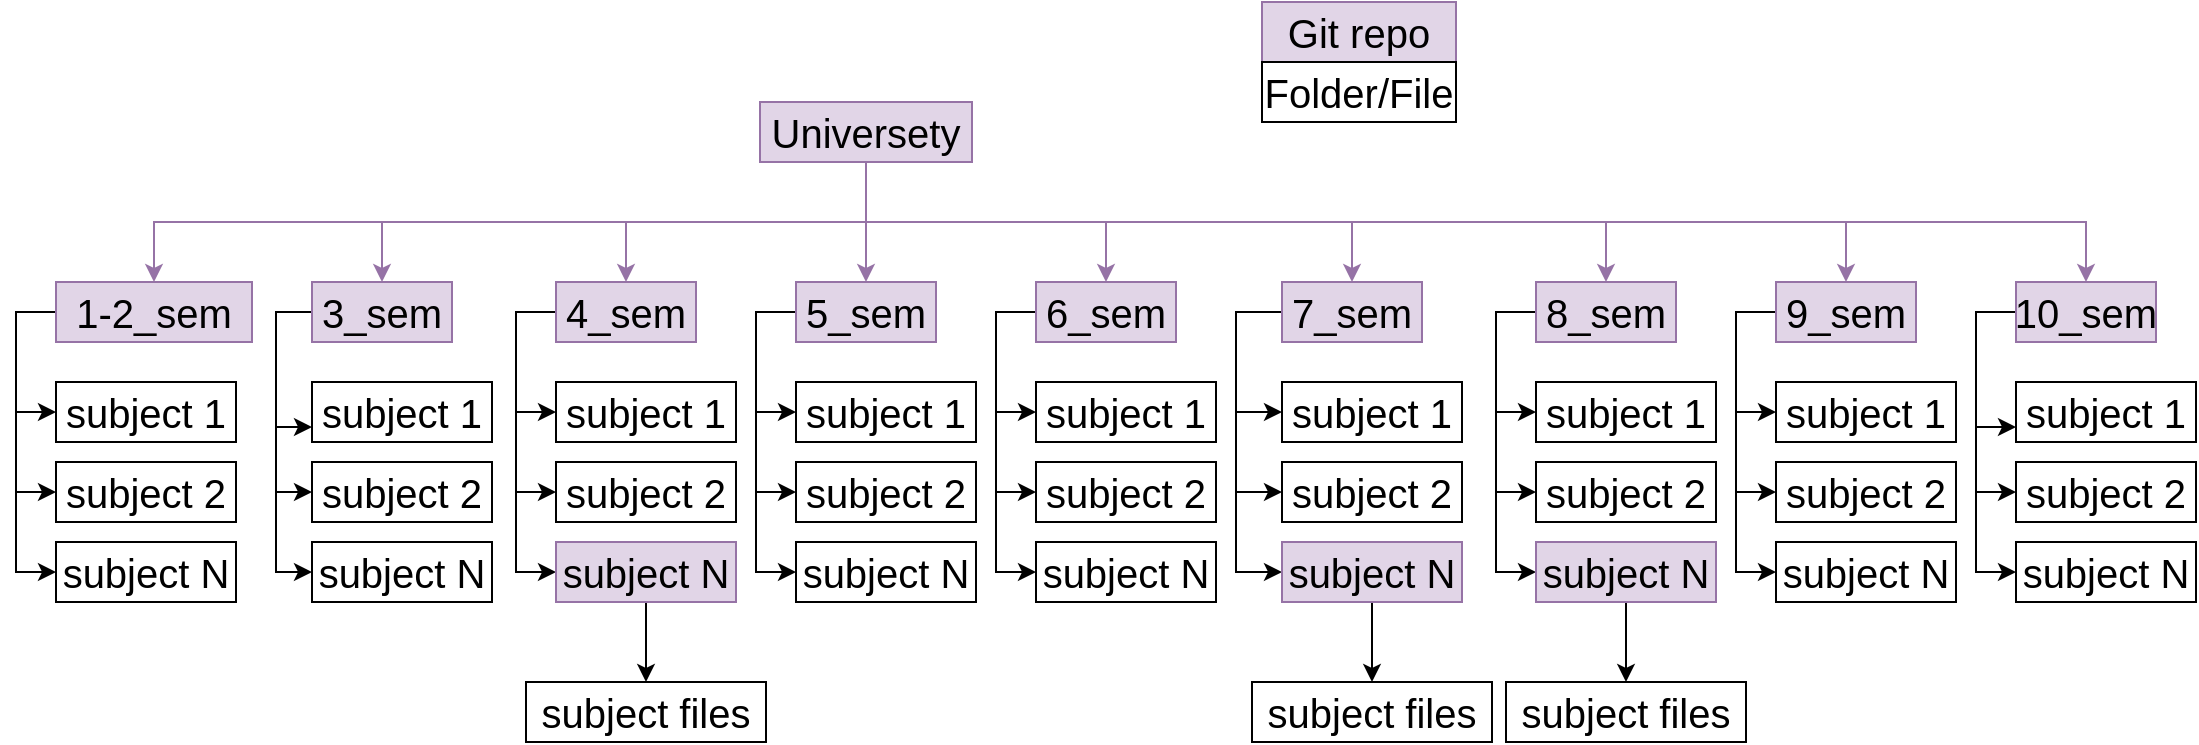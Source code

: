 <mxfile version="14.1.2" type="device"><diagram id="J-REh10-nefrmY9NHI_3" name="Page-1"><mxGraphModel dx="1718" dy="936" grid="1" gridSize="10" guides="1" tooltips="1" connect="1" arrows="1" fold="1" page="1" pageScale="1" pageWidth="827" pageHeight="1169" math="0" shadow="0"><root><mxCell id="0"/><mxCell id="1" parent="0"/><mxCell id="3leBLQGyELkux9umFyXT-14" style="rounded=0;orthogonalLoop=1;jettySize=auto;html=1;entryX=0.5;entryY=0;entryDx=0;entryDy=0;edgeStyle=elbowEdgeStyle;elbow=vertical;fillColor=#e1d5e7;strokeColor=#9673a6;" edge="1" parent="1" source="3leBLQGyELkux9umFyXT-1" target="3leBLQGyELkux9umFyXT-3"><mxGeometry relative="1" as="geometry"/></mxCell><mxCell id="3leBLQGyELkux9umFyXT-15" style="rounded=0;orthogonalLoop=1;jettySize=auto;html=1;entryX=0.5;entryY=0;entryDx=0;entryDy=0;edgeStyle=elbowEdgeStyle;elbow=vertical;fillColor=#e1d5e7;strokeColor=#9673a6;" edge="1" parent="1" source="3leBLQGyELkux9umFyXT-1" target="3leBLQGyELkux9umFyXT-4"><mxGeometry relative="1" as="geometry"/></mxCell><mxCell id="3leBLQGyELkux9umFyXT-16" style="rounded=0;orthogonalLoop=1;jettySize=auto;html=1;entryX=0.5;entryY=0;entryDx=0;entryDy=0;edgeStyle=elbowEdgeStyle;elbow=vertical;fillColor=#e1d5e7;strokeColor=#9673a6;" edge="1" parent="1" source="3leBLQGyELkux9umFyXT-1" target="3leBLQGyELkux9umFyXT-5"><mxGeometry relative="1" as="geometry"/></mxCell><mxCell id="3leBLQGyELkux9umFyXT-17" style="rounded=0;orthogonalLoop=1;jettySize=auto;html=1;entryX=0.5;entryY=0;entryDx=0;entryDy=0;edgeStyle=elbowEdgeStyle;elbow=vertical;fillColor=#e1d5e7;strokeColor=#9673a6;" edge="1" parent="1" source="3leBLQGyELkux9umFyXT-1" target="3leBLQGyELkux9umFyXT-6"><mxGeometry relative="1" as="geometry"/></mxCell><mxCell id="3leBLQGyELkux9umFyXT-18" style="rounded=0;orthogonalLoop=1;jettySize=auto;html=1;entryX=0.5;entryY=0;entryDx=0;entryDy=0;edgeStyle=elbowEdgeStyle;elbow=vertical;fillColor=#e1d5e7;strokeColor=#9673a6;" edge="1" parent="1" source="3leBLQGyELkux9umFyXT-1" target="3leBLQGyELkux9umFyXT-7"><mxGeometry relative="1" as="geometry"/></mxCell><mxCell id="3leBLQGyELkux9umFyXT-19" style="rounded=0;orthogonalLoop=1;jettySize=auto;html=1;entryX=0.5;entryY=0;entryDx=0;entryDy=0;edgeStyle=elbowEdgeStyle;elbow=vertical;fillColor=#e1d5e7;strokeColor=#9673a6;" edge="1" parent="1" source="3leBLQGyELkux9umFyXT-1" target="3leBLQGyELkux9umFyXT-8"><mxGeometry relative="1" as="geometry"/></mxCell><mxCell id="3leBLQGyELkux9umFyXT-20" style="rounded=0;orthogonalLoop=1;jettySize=auto;html=1;entryX=0.5;entryY=0;entryDx=0;entryDy=0;edgeStyle=elbowEdgeStyle;elbow=vertical;fillColor=#e1d5e7;strokeColor=#9673a6;" edge="1" parent="1" source="3leBLQGyELkux9umFyXT-1" target="3leBLQGyELkux9umFyXT-9"><mxGeometry relative="1" as="geometry"/></mxCell><mxCell id="3leBLQGyELkux9umFyXT-21" style="rounded=0;orthogonalLoop=1;jettySize=auto;html=1;entryX=0.5;entryY=0;entryDx=0;entryDy=0;edgeStyle=elbowEdgeStyle;elbow=vertical;fillColor=#e1d5e7;strokeColor=#9673a6;" edge="1" parent="1" source="3leBLQGyELkux9umFyXT-1" target="3leBLQGyELkux9umFyXT-10"><mxGeometry relative="1" as="geometry"/></mxCell><mxCell id="3leBLQGyELkux9umFyXT-22" style="rounded=0;orthogonalLoop=1;jettySize=auto;html=1;entryX=0.5;entryY=0;entryDx=0;entryDy=0;edgeStyle=elbowEdgeStyle;elbow=vertical;fillColor=#e1d5e7;strokeColor=#9673a6;" edge="1" parent="1" source="3leBLQGyELkux9umFyXT-1" target="3leBLQGyELkux9umFyXT-11"><mxGeometry relative="1" as="geometry"/></mxCell><mxCell id="3leBLQGyELkux9umFyXT-1" value="&lt;font style=&quot;font-size: 20px&quot;&gt;Universety&lt;/font&gt;" style="rounded=0;whiteSpace=wrap;html=1;fillColor=#e1d5e7;strokeColor=#9673a6;" vertex="1" parent="1"><mxGeometry x="472" y="140" width="106" height="30" as="geometry"/></mxCell><mxCell id="3leBLQGyELkux9umFyXT-31" style="edgeStyle=elbowEdgeStyle;rounded=0;orthogonalLoop=1;jettySize=auto;html=1;entryX=0;entryY=0.5;entryDx=0;entryDy=0;" edge="1" parent="1" source="3leBLQGyELkux9umFyXT-3" target="3leBLQGyELkux9umFyXT-24"><mxGeometry relative="1" as="geometry"><Array as="points"><mxPoint x="100" y="278"/></Array></mxGeometry></mxCell><mxCell id="3leBLQGyELkux9umFyXT-32" style="edgeStyle=elbowEdgeStyle;rounded=0;orthogonalLoop=1;jettySize=auto;html=1;entryX=0;entryY=0.5;entryDx=0;entryDy=0;" edge="1" parent="1" source="3leBLQGyELkux9umFyXT-3" target="3leBLQGyELkux9umFyXT-28"><mxGeometry relative="1" as="geometry"><Array as="points"><mxPoint x="100" y="280"/></Array></mxGeometry></mxCell><mxCell id="3leBLQGyELkux9umFyXT-33" style="edgeStyle=elbowEdgeStyle;rounded=0;orthogonalLoop=1;jettySize=auto;html=1;entryX=0;entryY=0.5;entryDx=0;entryDy=0;" edge="1" parent="1" source="3leBLQGyELkux9umFyXT-3" target="3leBLQGyELkux9umFyXT-29"><mxGeometry relative="1" as="geometry"><Array as="points"><mxPoint x="100" y="350"/></Array></mxGeometry></mxCell><mxCell id="3leBLQGyELkux9umFyXT-3" value="&lt;font style=&quot;font-size: 20px&quot;&gt;1-2_sem&lt;/font&gt;" style="rounded=0;whiteSpace=wrap;html=1;fillColor=#e1d5e7;strokeColor=#9673a6;" vertex="1" parent="1"><mxGeometry x="120" y="230" width="98" height="30" as="geometry"/></mxCell><mxCell id="3leBLQGyELkux9umFyXT-52" style="edgeStyle=elbowEdgeStyle;rounded=0;orthogonalLoop=1;jettySize=auto;html=1;entryX=0;entryY=0.75;entryDx=0;entryDy=0;" edge="1" parent="1" source="3leBLQGyELkux9umFyXT-4" target="3leBLQGyELkux9umFyXT-34"><mxGeometry relative="1" as="geometry"><Array as="points"><mxPoint x="230" y="280"/></Array></mxGeometry></mxCell><mxCell id="3leBLQGyELkux9umFyXT-53" style="edgeStyle=elbowEdgeStyle;rounded=0;orthogonalLoop=1;jettySize=auto;html=1;entryX=0;entryY=0.5;entryDx=0;entryDy=0;" edge="1" parent="1" source="3leBLQGyELkux9umFyXT-4" target="3leBLQGyELkux9umFyXT-35"><mxGeometry relative="1" as="geometry"><Array as="points"><mxPoint x="230" y="290"/></Array></mxGeometry></mxCell><mxCell id="3leBLQGyELkux9umFyXT-54" style="edgeStyle=elbowEdgeStyle;rounded=0;orthogonalLoop=1;jettySize=auto;html=1;entryX=0;entryY=0.5;entryDx=0;entryDy=0;" edge="1" parent="1" source="3leBLQGyELkux9umFyXT-4" target="3leBLQGyELkux9umFyXT-36"><mxGeometry relative="1" as="geometry"><Array as="points"><mxPoint x="230" y="310"/></Array></mxGeometry></mxCell><mxCell id="3leBLQGyELkux9umFyXT-4" value="&lt;font style=&quot;font-size: 20px&quot;&gt;3_sem&lt;/font&gt;" style="rounded=0;whiteSpace=wrap;html=1;fillColor=#e1d5e7;strokeColor=#9673a6;" vertex="1" parent="1"><mxGeometry x="248" y="230" width="70" height="30" as="geometry"/></mxCell><mxCell id="3leBLQGyELkux9umFyXT-55" style="edgeStyle=elbowEdgeStyle;rounded=0;orthogonalLoop=1;jettySize=auto;html=1;entryX=0;entryY=0.5;entryDx=0;entryDy=0;" edge="1" parent="1" source="3leBLQGyELkux9umFyXT-5" target="3leBLQGyELkux9umFyXT-37"><mxGeometry relative="1" as="geometry"><Array as="points"><mxPoint x="350" y="270"/></Array></mxGeometry></mxCell><mxCell id="3leBLQGyELkux9umFyXT-56" style="edgeStyle=elbowEdgeStyle;rounded=0;orthogonalLoop=1;jettySize=auto;html=1;entryX=0;entryY=0.5;entryDx=0;entryDy=0;" edge="1" parent="1" source="3leBLQGyELkux9umFyXT-5" target="3leBLQGyELkux9umFyXT-38"><mxGeometry relative="1" as="geometry"><Array as="points"><mxPoint x="350" y="280"/></Array></mxGeometry></mxCell><mxCell id="3leBLQGyELkux9umFyXT-57" style="edgeStyle=elbowEdgeStyle;rounded=0;orthogonalLoop=1;jettySize=auto;html=1;entryX=0;entryY=0.5;entryDx=0;entryDy=0;" edge="1" parent="1" source="3leBLQGyELkux9umFyXT-5" target="3leBLQGyELkux9umFyXT-39"><mxGeometry relative="1" as="geometry"><Array as="points"><mxPoint x="350" y="280"/></Array></mxGeometry></mxCell><mxCell id="3leBLQGyELkux9umFyXT-5" value="&lt;font style=&quot;font-size: 20px&quot;&gt;4_sem&lt;/font&gt;" style="rounded=0;whiteSpace=wrap;html=1;fillColor=#e1d5e7;strokeColor=#9673a6;" vertex="1" parent="1"><mxGeometry x="370" y="230" width="70" height="30" as="geometry"/></mxCell><mxCell id="3leBLQGyELkux9umFyXT-58" style="edgeStyle=elbowEdgeStyle;rounded=0;orthogonalLoop=1;jettySize=auto;html=1;entryX=0;entryY=0.5;entryDx=0;entryDy=0;" edge="1" parent="1" source="3leBLQGyELkux9umFyXT-6" target="3leBLQGyELkux9umFyXT-40"><mxGeometry relative="1" as="geometry"><Array as="points"><mxPoint x="470" y="270"/></Array></mxGeometry></mxCell><mxCell id="3leBLQGyELkux9umFyXT-59" style="edgeStyle=elbowEdgeStyle;rounded=0;orthogonalLoop=1;jettySize=auto;html=1;entryX=0;entryY=0.5;entryDx=0;entryDy=0;" edge="1" parent="1" source="3leBLQGyELkux9umFyXT-6" target="3leBLQGyELkux9umFyXT-41"><mxGeometry relative="1" as="geometry"><Array as="points"><mxPoint x="470" y="280"/></Array></mxGeometry></mxCell><mxCell id="3leBLQGyELkux9umFyXT-60" style="edgeStyle=elbowEdgeStyle;rounded=0;orthogonalLoop=1;jettySize=auto;html=1;entryX=0;entryY=0.5;entryDx=0;entryDy=0;" edge="1" parent="1" source="3leBLQGyELkux9umFyXT-6" target="3leBLQGyELkux9umFyXT-42"><mxGeometry relative="1" as="geometry"><Array as="points"><mxPoint x="470" y="270"/></Array></mxGeometry></mxCell><mxCell id="3leBLQGyELkux9umFyXT-6" value="&lt;font style=&quot;font-size: 20px&quot;&gt;5_sem&lt;/font&gt;" style="rounded=0;whiteSpace=wrap;html=1;fillColor=#e1d5e7;strokeColor=#9673a6;" vertex="1" parent="1"><mxGeometry x="490" y="230" width="70" height="30" as="geometry"/></mxCell><mxCell id="3leBLQGyELkux9umFyXT-61" style="edgeStyle=elbowEdgeStyle;rounded=0;orthogonalLoop=1;jettySize=auto;html=1;entryX=0;entryY=0.5;entryDx=0;entryDy=0;" edge="1" parent="1" source="3leBLQGyELkux9umFyXT-7" target="3leBLQGyELkux9umFyXT-43"><mxGeometry relative="1" as="geometry"><Array as="points"><mxPoint x="590" y="270"/></Array></mxGeometry></mxCell><mxCell id="3leBLQGyELkux9umFyXT-62" style="edgeStyle=elbowEdgeStyle;rounded=0;orthogonalLoop=1;jettySize=auto;html=1;entryX=0;entryY=0.5;entryDx=0;entryDy=0;" edge="1" parent="1" source="3leBLQGyELkux9umFyXT-7" target="3leBLQGyELkux9umFyXT-44"><mxGeometry relative="1" as="geometry"><Array as="points"><mxPoint x="590" y="270"/></Array></mxGeometry></mxCell><mxCell id="3leBLQGyELkux9umFyXT-63" style="edgeStyle=elbowEdgeStyle;rounded=0;orthogonalLoop=1;jettySize=auto;html=1;entryX=0;entryY=0.5;entryDx=0;entryDy=0;" edge="1" parent="1" source="3leBLQGyELkux9umFyXT-7" target="3leBLQGyELkux9umFyXT-45"><mxGeometry relative="1" as="geometry"><Array as="points"><mxPoint x="590" y="270"/></Array></mxGeometry></mxCell><mxCell id="3leBLQGyELkux9umFyXT-7" value="&lt;font style=&quot;font-size: 20px&quot;&gt;6_sem&lt;/font&gt;" style="rounded=0;whiteSpace=wrap;html=1;fillColor=#e1d5e7;strokeColor=#9673a6;" vertex="1" parent="1"><mxGeometry x="610" y="230" width="70" height="30" as="geometry"/></mxCell><mxCell id="3leBLQGyELkux9umFyXT-64" style="edgeStyle=elbowEdgeStyle;rounded=0;orthogonalLoop=1;jettySize=auto;html=1;entryX=0;entryY=0.5;entryDx=0;entryDy=0;" edge="1" parent="1" source="3leBLQGyELkux9umFyXT-8" target="3leBLQGyELkux9umFyXT-46"><mxGeometry relative="1" as="geometry"><Array as="points"><mxPoint x="710" y="270"/></Array></mxGeometry></mxCell><mxCell id="3leBLQGyELkux9umFyXT-65" style="edgeStyle=elbowEdgeStyle;rounded=0;orthogonalLoop=1;jettySize=auto;html=1;entryX=0;entryY=0.5;entryDx=0;entryDy=0;" edge="1" parent="1" source="3leBLQGyELkux9umFyXT-8" target="3leBLQGyELkux9umFyXT-47"><mxGeometry relative="1" as="geometry"><Array as="points"><mxPoint x="710" y="270"/></Array></mxGeometry></mxCell><mxCell id="3leBLQGyELkux9umFyXT-66" style="edgeStyle=elbowEdgeStyle;rounded=0;orthogonalLoop=1;jettySize=auto;html=1;entryX=0;entryY=0.5;entryDx=0;entryDy=0;" edge="1" parent="1" source="3leBLQGyELkux9umFyXT-8" target="3leBLQGyELkux9umFyXT-48"><mxGeometry relative="1" as="geometry"><Array as="points"><mxPoint x="710" y="270"/></Array></mxGeometry></mxCell><mxCell id="3leBLQGyELkux9umFyXT-8" value="&lt;font style=&quot;font-size: 20px&quot;&gt;7_sem&lt;/font&gt;" style="rounded=0;whiteSpace=wrap;html=1;fillColor=#e1d5e7;strokeColor=#9673a6;" vertex="1" parent="1"><mxGeometry x="733" y="230" width="70" height="30" as="geometry"/></mxCell><mxCell id="3leBLQGyELkux9umFyXT-73" style="edgeStyle=elbowEdgeStyle;rounded=0;orthogonalLoop=1;jettySize=auto;html=1;entryX=0;entryY=0.5;entryDx=0;entryDy=0;" edge="1" parent="1" source="3leBLQGyELkux9umFyXT-9" target="3leBLQGyELkux9umFyXT-49"><mxGeometry relative="1" as="geometry"><Array as="points"><mxPoint x="840" y="270"/></Array></mxGeometry></mxCell><mxCell id="3leBLQGyELkux9umFyXT-74" style="edgeStyle=elbowEdgeStyle;rounded=0;orthogonalLoop=1;jettySize=auto;html=1;entryX=0;entryY=0.5;entryDx=0;entryDy=0;" edge="1" parent="1" source="3leBLQGyELkux9umFyXT-9" target="3leBLQGyELkux9umFyXT-50"><mxGeometry relative="1" as="geometry"><Array as="points"><mxPoint x="840" y="270"/></Array></mxGeometry></mxCell><mxCell id="3leBLQGyELkux9umFyXT-75" style="edgeStyle=elbowEdgeStyle;rounded=0;orthogonalLoop=1;jettySize=auto;html=1;entryX=0;entryY=0.5;entryDx=0;entryDy=0;" edge="1" parent="1" source="3leBLQGyELkux9umFyXT-9" target="3leBLQGyELkux9umFyXT-51"><mxGeometry relative="1" as="geometry"><Array as="points"><mxPoint x="840" y="270"/></Array></mxGeometry></mxCell><mxCell id="3leBLQGyELkux9umFyXT-9" value="&lt;font style=&quot;font-size: 20px&quot;&gt;8_sem&lt;/font&gt;" style="rounded=0;whiteSpace=wrap;html=1;fillColor=#e1d5e7;strokeColor=#9673a6;" vertex="1" parent="1"><mxGeometry x="860" y="230" width="70" height="30" as="geometry"/></mxCell><mxCell id="3leBLQGyELkux9umFyXT-76" style="edgeStyle=elbowEdgeStyle;rounded=0;orthogonalLoop=1;jettySize=auto;html=1;entryX=0;entryY=0.5;entryDx=0;entryDy=0;" edge="1" parent="1" source="3leBLQGyELkux9umFyXT-10" target="3leBLQGyELkux9umFyXT-67"><mxGeometry relative="1" as="geometry"><Array as="points"><mxPoint x="960" y="270"/></Array></mxGeometry></mxCell><mxCell id="3leBLQGyELkux9umFyXT-77" style="edgeStyle=elbowEdgeStyle;rounded=0;orthogonalLoop=1;jettySize=auto;html=1;entryX=0;entryY=0.5;entryDx=0;entryDy=0;" edge="1" parent="1" source="3leBLQGyELkux9umFyXT-10" target="3leBLQGyELkux9umFyXT-68"><mxGeometry relative="1" as="geometry"><Array as="points"><mxPoint x="960" y="270"/></Array></mxGeometry></mxCell><mxCell id="3leBLQGyELkux9umFyXT-78" style="edgeStyle=elbowEdgeStyle;rounded=0;orthogonalLoop=1;jettySize=auto;html=1;entryX=0;entryY=0.5;entryDx=0;entryDy=0;" edge="1" parent="1" source="3leBLQGyELkux9umFyXT-10" target="3leBLQGyELkux9umFyXT-69"><mxGeometry relative="1" as="geometry"><Array as="points"><mxPoint x="960" y="270"/></Array></mxGeometry></mxCell><mxCell id="3leBLQGyELkux9umFyXT-10" value="&lt;font style=&quot;font-size: 20px&quot;&gt;9_sem&lt;/font&gt;" style="rounded=0;whiteSpace=wrap;html=1;fillColor=#e1d5e7;strokeColor=#9673a6;" vertex="1" parent="1"><mxGeometry x="980" y="230" width="70" height="30" as="geometry"/></mxCell><mxCell id="3leBLQGyELkux9umFyXT-79" style="edgeStyle=elbowEdgeStyle;rounded=0;orthogonalLoop=1;jettySize=auto;html=1;entryX=0;entryY=0.75;entryDx=0;entryDy=0;" edge="1" parent="1" source="3leBLQGyELkux9umFyXT-11" target="3leBLQGyELkux9umFyXT-70"><mxGeometry relative="1" as="geometry"><Array as="points"><mxPoint x="1080" y="270"/></Array></mxGeometry></mxCell><mxCell id="3leBLQGyELkux9umFyXT-80" style="edgeStyle=elbowEdgeStyle;rounded=0;orthogonalLoop=1;jettySize=auto;html=1;entryX=0;entryY=0.5;entryDx=0;entryDy=0;" edge="1" parent="1" source="3leBLQGyELkux9umFyXT-11" target="3leBLQGyELkux9umFyXT-71"><mxGeometry relative="1" as="geometry"><Array as="points"><mxPoint x="1080" y="270"/></Array></mxGeometry></mxCell><mxCell id="3leBLQGyELkux9umFyXT-81" style="edgeStyle=elbowEdgeStyle;rounded=0;orthogonalLoop=1;jettySize=auto;html=1;entryX=0;entryY=0.5;entryDx=0;entryDy=0;" edge="1" parent="1" source="3leBLQGyELkux9umFyXT-11" target="3leBLQGyELkux9umFyXT-72"><mxGeometry relative="1" as="geometry"><Array as="points"><mxPoint x="1080" y="270"/></Array></mxGeometry></mxCell><mxCell id="3leBLQGyELkux9umFyXT-11" value="&lt;font style=&quot;font-size: 20px&quot;&gt;10_sem&lt;/font&gt;" style="rounded=0;whiteSpace=wrap;html=1;fillColor=#e1d5e7;strokeColor=#9673a6;" vertex="1" parent="1"><mxGeometry x="1100" y="230" width="70" height="30" as="geometry"/></mxCell><mxCell id="3leBLQGyELkux9umFyXT-24" value="&lt;span style=&quot;font-size: 20px&quot;&gt;subject 1&lt;/span&gt;" style="rounded=0;whiteSpace=wrap;html=1;" vertex="1" parent="1"><mxGeometry x="120" y="280" width="90" height="30" as="geometry"/></mxCell><mxCell id="3leBLQGyELkux9umFyXT-28" value="&lt;span style=&quot;font-size: 20px&quot;&gt;subject 2&lt;/span&gt;" style="rounded=0;whiteSpace=wrap;html=1;" vertex="1" parent="1"><mxGeometry x="120" y="320" width="90" height="30" as="geometry"/></mxCell><mxCell id="3leBLQGyELkux9umFyXT-29" value="&lt;span style=&quot;font-size: 20px&quot;&gt;subject N&lt;/span&gt;" style="rounded=0;whiteSpace=wrap;html=1;" vertex="1" parent="1"><mxGeometry x="120" y="360" width="90" height="30" as="geometry"/></mxCell><mxCell id="3leBLQGyELkux9umFyXT-34" value="&lt;span style=&quot;font-size: 20px&quot;&gt;subject 1&lt;/span&gt;" style="rounded=0;whiteSpace=wrap;html=1;" vertex="1" parent="1"><mxGeometry x="248" y="280" width="90" height="30" as="geometry"/></mxCell><mxCell id="3leBLQGyELkux9umFyXT-35" value="&lt;span style=&quot;font-size: 20px&quot;&gt;subject 2&lt;/span&gt;" style="rounded=0;whiteSpace=wrap;html=1;" vertex="1" parent="1"><mxGeometry x="248" y="320" width="90" height="30" as="geometry"/></mxCell><mxCell id="3leBLQGyELkux9umFyXT-36" value="&lt;span style=&quot;font-size: 20px&quot;&gt;subject N&lt;/span&gt;" style="rounded=0;whiteSpace=wrap;html=1;" vertex="1" parent="1"><mxGeometry x="248" y="360" width="90" height="30" as="geometry"/></mxCell><mxCell id="3leBLQGyELkux9umFyXT-37" value="&lt;span style=&quot;font-size: 20px&quot;&gt;subject 1&lt;/span&gt;" style="rounded=0;whiteSpace=wrap;html=1;" vertex="1" parent="1"><mxGeometry x="370" y="280" width="90" height="30" as="geometry"/></mxCell><mxCell id="3leBLQGyELkux9umFyXT-38" value="&lt;span style=&quot;font-size: 20px&quot;&gt;subject 2&lt;/span&gt;" style="rounded=0;whiteSpace=wrap;html=1;" vertex="1" parent="1"><mxGeometry x="370" y="320" width="90" height="30" as="geometry"/></mxCell><mxCell id="3leBLQGyELkux9umFyXT-84" style="edgeStyle=elbowEdgeStyle;rounded=0;orthogonalLoop=1;jettySize=auto;html=1;entryX=0.5;entryY=0;entryDx=0;entryDy=0;" edge="1" parent="1" source="3leBLQGyELkux9umFyXT-39" target="3leBLQGyELkux9umFyXT-83"><mxGeometry relative="1" as="geometry"/></mxCell><mxCell id="3leBLQGyELkux9umFyXT-39" value="&lt;span style=&quot;font-size: 20px&quot;&gt;subject N&lt;/span&gt;" style="rounded=0;whiteSpace=wrap;html=1;fillColor=#e1d5e7;strokeColor=#9673a6;" vertex="1" parent="1"><mxGeometry x="370" y="360" width="90" height="30" as="geometry"/></mxCell><mxCell id="3leBLQGyELkux9umFyXT-40" value="&lt;span style=&quot;font-size: 20px&quot;&gt;subject 1&lt;/span&gt;" style="rounded=0;whiteSpace=wrap;html=1;" vertex="1" parent="1"><mxGeometry x="490" y="280" width="90" height="30" as="geometry"/></mxCell><mxCell id="3leBLQGyELkux9umFyXT-41" value="&lt;span style=&quot;font-size: 20px&quot;&gt;subject 2&lt;/span&gt;" style="rounded=0;whiteSpace=wrap;html=1;" vertex="1" parent="1"><mxGeometry x="490" y="320" width="90" height="30" as="geometry"/></mxCell><mxCell id="3leBLQGyELkux9umFyXT-42" value="&lt;span style=&quot;font-size: 20px&quot;&gt;subject N&lt;/span&gt;" style="rounded=0;whiteSpace=wrap;html=1;" vertex="1" parent="1"><mxGeometry x="490" y="360" width="90" height="30" as="geometry"/></mxCell><mxCell id="3leBLQGyELkux9umFyXT-43" value="&lt;span style=&quot;font-size: 20px&quot;&gt;subject 1&lt;/span&gt;" style="rounded=0;whiteSpace=wrap;html=1;" vertex="1" parent="1"><mxGeometry x="610" y="280" width="90" height="30" as="geometry"/></mxCell><mxCell id="3leBLQGyELkux9umFyXT-44" value="&lt;span style=&quot;font-size: 20px&quot;&gt;subject 2&lt;/span&gt;" style="rounded=0;whiteSpace=wrap;html=1;" vertex="1" parent="1"><mxGeometry x="610" y="320" width="90" height="30" as="geometry"/></mxCell><mxCell id="3leBLQGyELkux9umFyXT-45" value="&lt;span style=&quot;font-size: 20px&quot;&gt;subject N&lt;/span&gt;" style="rounded=0;whiteSpace=wrap;html=1;" vertex="1" parent="1"><mxGeometry x="610" y="360" width="90" height="30" as="geometry"/></mxCell><mxCell id="3leBLQGyELkux9umFyXT-46" value="&lt;span style=&quot;font-size: 20px&quot;&gt;subject 1&lt;/span&gt;" style="rounded=0;whiteSpace=wrap;html=1;" vertex="1" parent="1"><mxGeometry x="733" y="280" width="90" height="30" as="geometry"/></mxCell><mxCell id="3leBLQGyELkux9umFyXT-47" value="&lt;span style=&quot;font-size: 20px&quot;&gt;subject 2&lt;/span&gt;" style="rounded=0;whiteSpace=wrap;html=1;" vertex="1" parent="1"><mxGeometry x="733" y="320" width="90" height="30" as="geometry"/></mxCell><mxCell id="3leBLQGyELkux9umFyXT-86" style="edgeStyle=elbowEdgeStyle;rounded=0;orthogonalLoop=1;jettySize=auto;html=1;entryX=0.5;entryY=0;entryDx=0;entryDy=0;" edge="1" parent="1" source="3leBLQGyELkux9umFyXT-48" target="3leBLQGyELkux9umFyXT-85"><mxGeometry relative="1" as="geometry"/></mxCell><mxCell id="3leBLQGyELkux9umFyXT-48" value="&lt;span style=&quot;font-size: 20px&quot;&gt;subject N&lt;/span&gt;" style="rounded=0;whiteSpace=wrap;html=1;fillColor=#e1d5e7;strokeColor=#9673a6;" vertex="1" parent="1"><mxGeometry x="733" y="360" width="90" height="30" as="geometry"/></mxCell><mxCell id="3leBLQGyELkux9umFyXT-49" value="&lt;span style=&quot;font-size: 20px&quot;&gt;subject 1&lt;/span&gt;" style="rounded=0;whiteSpace=wrap;html=1;" vertex="1" parent="1"><mxGeometry x="860" y="280" width="90" height="30" as="geometry"/></mxCell><mxCell id="3leBLQGyELkux9umFyXT-50" value="&lt;span style=&quot;font-size: 20px&quot;&gt;subject 2&lt;/span&gt;" style="rounded=0;whiteSpace=wrap;html=1;" vertex="1" parent="1"><mxGeometry x="860" y="320" width="90" height="30" as="geometry"/></mxCell><mxCell id="3leBLQGyELkux9umFyXT-88" style="edgeStyle=elbowEdgeStyle;rounded=0;orthogonalLoop=1;jettySize=auto;html=1;entryX=0.5;entryY=0;entryDx=0;entryDy=0;" edge="1" parent="1" source="3leBLQGyELkux9umFyXT-51" target="3leBLQGyELkux9umFyXT-87"><mxGeometry relative="1" as="geometry"/></mxCell><mxCell id="3leBLQGyELkux9umFyXT-51" value="&lt;span style=&quot;font-size: 20px&quot;&gt;subject N&lt;/span&gt;" style="rounded=0;whiteSpace=wrap;html=1;fillColor=#e1d5e7;strokeColor=#9673a6;" vertex="1" parent="1"><mxGeometry x="860" y="360" width="90" height="30" as="geometry"/></mxCell><mxCell id="3leBLQGyELkux9umFyXT-67" value="&lt;span style=&quot;font-size: 20px&quot;&gt;subject 1&lt;/span&gt;" style="rounded=0;whiteSpace=wrap;html=1;" vertex="1" parent="1"><mxGeometry x="980" y="280" width="90" height="30" as="geometry"/></mxCell><mxCell id="3leBLQGyELkux9umFyXT-68" value="&lt;span style=&quot;font-size: 20px&quot;&gt;subject 2&lt;/span&gt;" style="rounded=0;whiteSpace=wrap;html=1;" vertex="1" parent="1"><mxGeometry x="980" y="320" width="90" height="30" as="geometry"/></mxCell><mxCell id="3leBLQGyELkux9umFyXT-69" value="&lt;span style=&quot;font-size: 20px&quot;&gt;subject N&lt;/span&gt;" style="rounded=0;whiteSpace=wrap;html=1;" vertex="1" parent="1"><mxGeometry x="980" y="360" width="90" height="30" as="geometry"/></mxCell><mxCell id="3leBLQGyELkux9umFyXT-70" value="&lt;span style=&quot;font-size: 20px&quot;&gt;subject 1&lt;/span&gt;" style="rounded=0;whiteSpace=wrap;html=1;" vertex="1" parent="1"><mxGeometry x="1100" y="280" width="90" height="30" as="geometry"/></mxCell><mxCell id="3leBLQGyELkux9umFyXT-71" value="&lt;span style=&quot;font-size: 20px&quot;&gt;subject 2&lt;/span&gt;" style="rounded=0;whiteSpace=wrap;html=1;" vertex="1" parent="1"><mxGeometry x="1100" y="320" width="90" height="30" as="geometry"/></mxCell><mxCell id="3leBLQGyELkux9umFyXT-72" value="&lt;span style=&quot;font-size: 20px&quot;&gt;subject N&lt;/span&gt;" style="rounded=0;whiteSpace=wrap;html=1;" vertex="1" parent="1"><mxGeometry x="1100" y="360" width="90" height="30" as="geometry"/></mxCell><mxCell id="3leBLQGyELkux9umFyXT-83" value="&lt;span style=&quot;font-size: 20px&quot;&gt;subject files&lt;/span&gt;" style="rounded=0;whiteSpace=wrap;html=1;" vertex="1" parent="1"><mxGeometry x="355" y="430" width="120" height="30" as="geometry"/></mxCell><mxCell id="3leBLQGyELkux9umFyXT-85" value="&lt;span style=&quot;font-size: 20px&quot;&gt;subject files&lt;/span&gt;" style="rounded=0;whiteSpace=wrap;html=1;" vertex="1" parent="1"><mxGeometry x="718" y="430" width="120" height="30" as="geometry"/></mxCell><mxCell id="3leBLQGyELkux9umFyXT-87" value="&lt;span style=&quot;font-size: 20px&quot;&gt;subject files&lt;/span&gt;" style="rounded=0;whiteSpace=wrap;html=1;" vertex="1" parent="1"><mxGeometry x="845" y="430" width="120" height="30" as="geometry"/></mxCell><mxCell id="3leBLQGyELkux9umFyXT-89" value="&lt;span style=&quot;font-size: 20px&quot;&gt;Git repo&lt;br&gt;&lt;/span&gt;" style="rounded=0;whiteSpace=wrap;html=1;fillColor=#e1d5e7;strokeColor=#9673a6;" vertex="1" parent="1"><mxGeometry x="723" y="90" width="97" height="30" as="geometry"/></mxCell><mxCell id="3leBLQGyELkux9umFyXT-90" value="&lt;span style=&quot;font-size: 20px&quot;&gt;Folder/File&lt;/span&gt;" style="rounded=0;whiteSpace=wrap;html=1;" vertex="1" parent="1"><mxGeometry x="723" y="120" width="97" height="30" as="geometry"/></mxCell></root></mxGraphModel></diagram></mxfile>